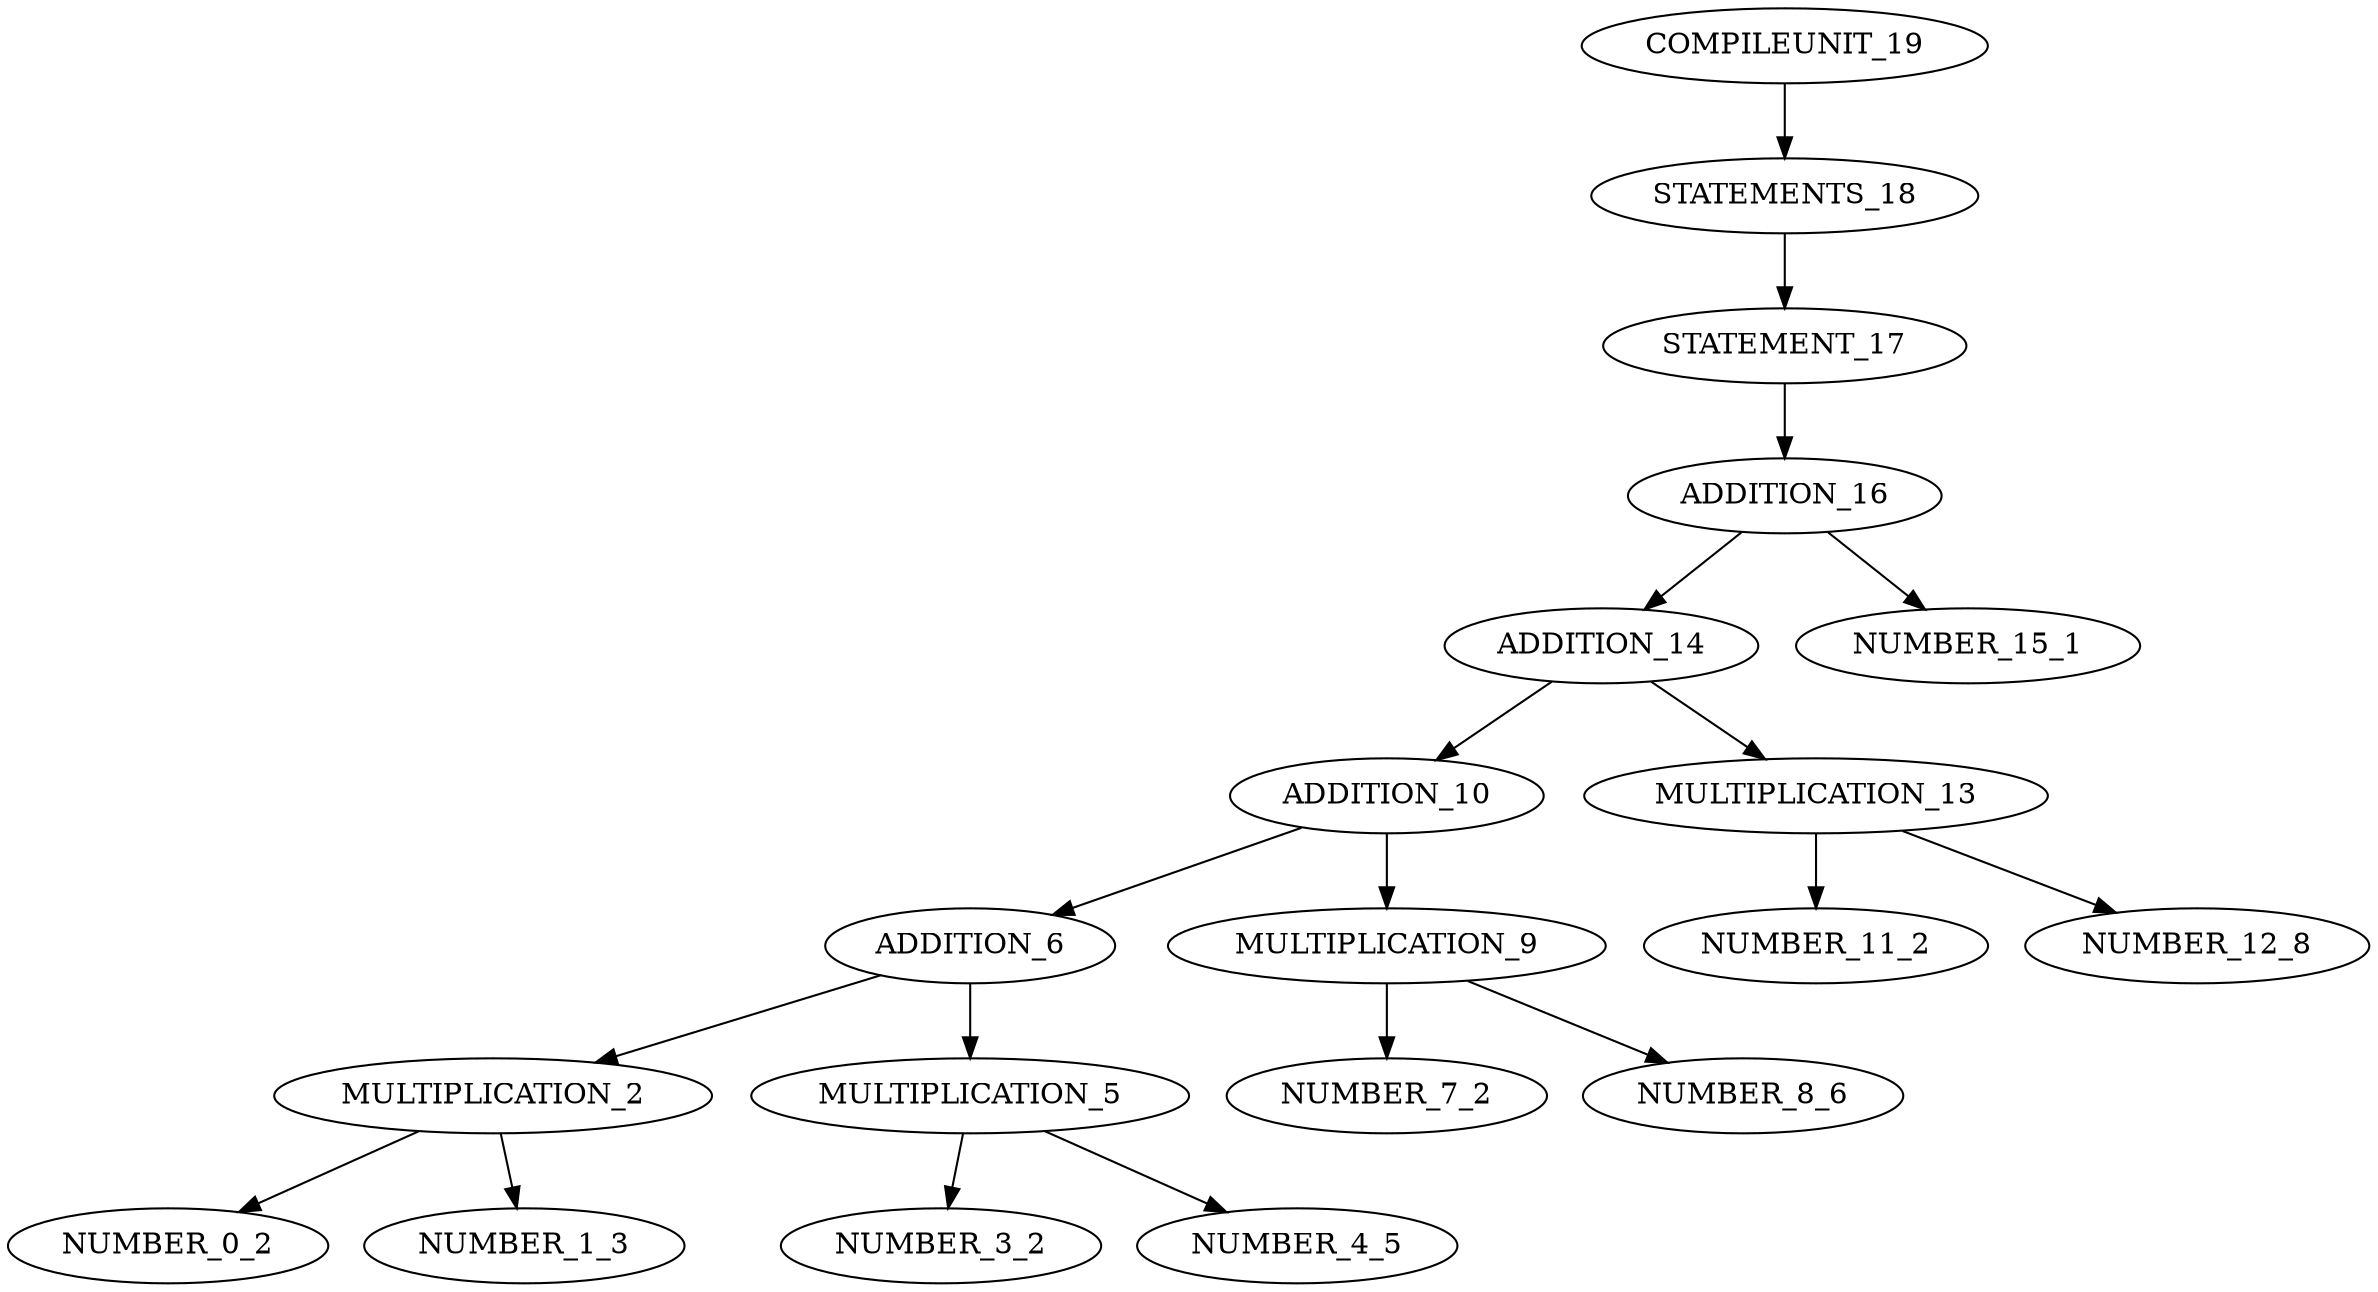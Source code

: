 digraph G{ 
"COMPILEUNIT_19"->"STATEMENTS_18";
"STATEMENTS_18"->"STATEMENT_17";
"STATEMENT_17"->"ADDITION_16";
"ADDITION_16"->"ADDITION_14";
"ADDITION_14"->"ADDITION_10";
"ADDITION_10"->"ADDITION_6";
"ADDITION_6"->"MULTIPLICATION_2";
"MULTIPLICATION_2"->"NUMBER_0_2";
"MULTIPLICATION_2"->"NUMBER_1_3";
"ADDITION_6"->"MULTIPLICATION_5";
"MULTIPLICATION_5"->"NUMBER_3_2";
"MULTIPLICATION_5"->"NUMBER_4_5";
"ADDITION_10"->"MULTIPLICATION_9";
"MULTIPLICATION_9"->"NUMBER_7_2";
"MULTIPLICATION_9"->"NUMBER_8_6";
"ADDITION_14"->"MULTIPLICATION_13";
"MULTIPLICATION_13"->"NUMBER_11_2";
"MULTIPLICATION_13"->"NUMBER_12_8";
"ADDITION_16"->"NUMBER_15_1";
}